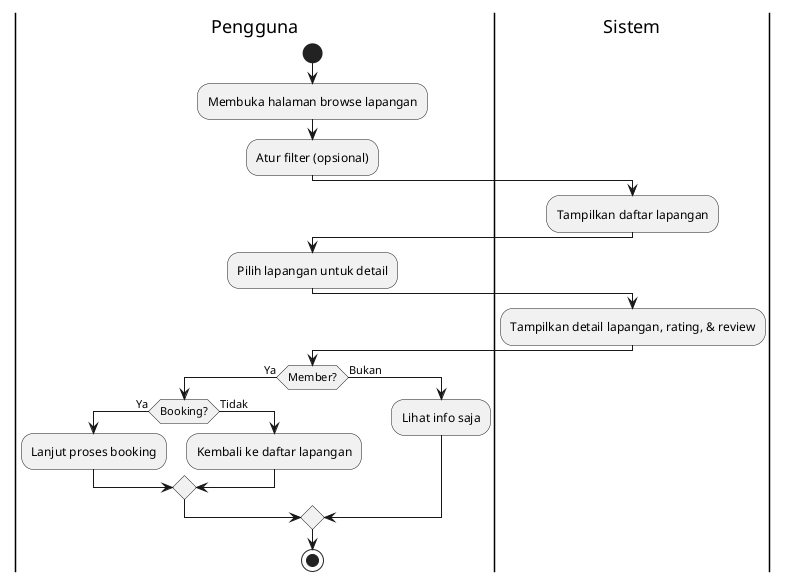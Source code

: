 @startuml
|Pengguna|
start
:Membuka halaman browse lapangan;
:Atur filter (opsional);

|Sistem|
:Tampilkan daftar lapangan;

|Pengguna|
:Pilih lapangan untuk detail;

|Sistem|
:Tampilkan detail lapangan, rating, & review;

|Pengguna|
if (Member?) then (Ya)
  if (Booking?) then (Ya)
    :Lanjut proses booking;
  else (Tidak)
    :Kembali ke daftar lapangan;
  endif
else (Bukan)
  :Lihat info saja;
endif
stop
@enduml